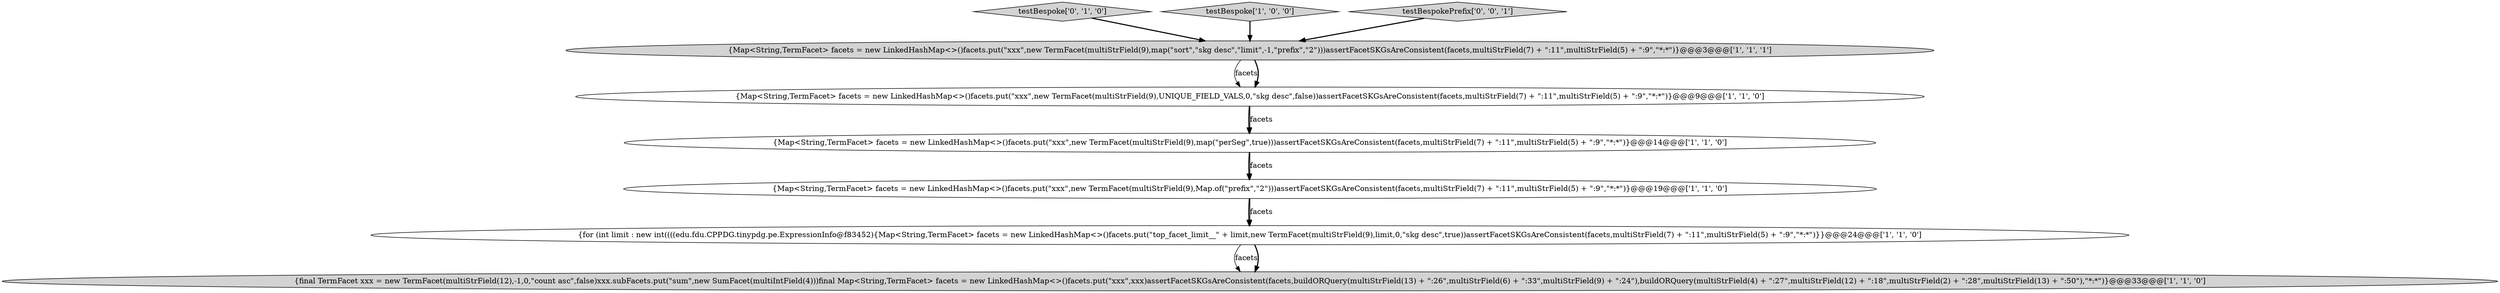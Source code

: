 digraph {
7 [style = filled, label = "testBespoke['0', '1', '0']", fillcolor = lightgray, shape = diamond image = "AAA0AAABBB2BBB"];
5 [style = filled, label = "testBespoke['1', '0', '0']", fillcolor = lightgray, shape = diamond image = "AAA0AAABBB1BBB"];
3 [style = filled, label = "{final TermFacet xxx = new TermFacet(multiStrField(12),-1,0,\"count asc\",false)xxx.subFacets.put(\"sum\",new SumFacet(multiIntField(4)))final Map<String,TermFacet> facets = new LinkedHashMap<>()facets.put(\"xxx\",xxx)assertFacetSKGsAreConsistent(facets,buildORQuery(multiStrField(13) + \":26\",multiStrField(6) + \":33\",multiStrField(9) + \":24\"),buildORQuery(multiStrField(4) + \":27\",multiStrField(12) + \":18\",multiStrField(2) + \":28\",multiStrField(13) + \":50\"),\"*:*\")}@@@33@@@['1', '1', '0']", fillcolor = lightgray, shape = ellipse image = "AAA0AAABBB1BBB"];
8 [style = filled, label = "testBespokePrefix['0', '0', '1']", fillcolor = lightgray, shape = diamond image = "AAA0AAABBB3BBB"];
1 [style = filled, label = "{Map<String,TermFacet> facets = new LinkedHashMap<>()facets.put(\"xxx\",new TermFacet(multiStrField(9),map(\"sort\",\"skg desc\",\"limit\",-1,\"prefix\",\"2\")))assertFacetSKGsAreConsistent(facets,multiStrField(7) + \":11\",multiStrField(5) + \":9\",\"*:*\")}@@@3@@@['1', '1', '1']", fillcolor = lightgray, shape = ellipse image = "AAA0AAABBB1BBB"];
0 [style = filled, label = "{Map<String,TermFacet> facets = new LinkedHashMap<>()facets.put(\"xxx\",new TermFacet(multiStrField(9),map(\"perSeg\",true)))assertFacetSKGsAreConsistent(facets,multiStrField(7) + \":11\",multiStrField(5) + \":9\",\"*:*\")}@@@14@@@['1', '1', '0']", fillcolor = white, shape = ellipse image = "AAA0AAABBB1BBB"];
6 [style = filled, label = "{for (int limit : new int((((edu.fdu.CPPDG.tinypdg.pe.ExpressionInfo@f83452){Map<String,TermFacet> facets = new LinkedHashMap<>()facets.put(\"top_facet_limit__\" + limit,new TermFacet(multiStrField(9),limit,0,\"skg desc\",true))assertFacetSKGsAreConsistent(facets,multiStrField(7) + \":11\",multiStrField(5) + \":9\",\"*:*\")}}@@@24@@@['1', '1', '0']", fillcolor = white, shape = ellipse image = "AAA0AAABBB1BBB"];
2 [style = filled, label = "{Map<String,TermFacet> facets = new LinkedHashMap<>()facets.put(\"xxx\",new TermFacet(multiStrField(9),Map.of(\"prefix\",\"2\")))assertFacetSKGsAreConsistent(facets,multiStrField(7) + \":11\",multiStrField(5) + \":9\",\"*:*\")}@@@19@@@['1', '1', '0']", fillcolor = white, shape = ellipse image = "AAA0AAABBB1BBB"];
4 [style = filled, label = "{Map<String,TermFacet> facets = new LinkedHashMap<>()facets.put(\"xxx\",new TermFacet(multiStrField(9),UNIQUE_FIELD_VALS,0,\"skg desc\",false))assertFacetSKGsAreConsistent(facets,multiStrField(7) + \":11\",multiStrField(5) + \":9\",\"*:*\")}@@@9@@@['1', '1', '0']", fillcolor = white, shape = ellipse image = "AAA0AAABBB1BBB"];
2->6 [style = bold, label=""];
8->1 [style = bold, label=""];
7->1 [style = bold, label=""];
0->2 [style = bold, label=""];
0->2 [style = solid, label="facets"];
6->3 [style = solid, label="facets"];
2->6 [style = solid, label="facets"];
1->4 [style = solid, label="facets"];
4->0 [style = bold, label=""];
6->3 [style = bold, label=""];
1->4 [style = bold, label=""];
4->0 [style = solid, label="facets"];
5->1 [style = bold, label=""];
}
